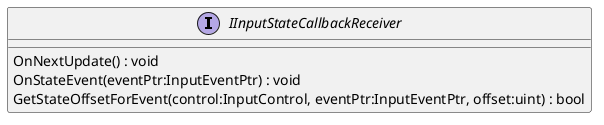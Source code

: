 @startuml
interface IInputStateCallbackReceiver {
    OnNextUpdate() : void
    OnStateEvent(eventPtr:InputEventPtr) : void
    GetStateOffsetForEvent(control:InputControl, eventPtr:InputEventPtr, offset:uint) : bool
}
@enduml
